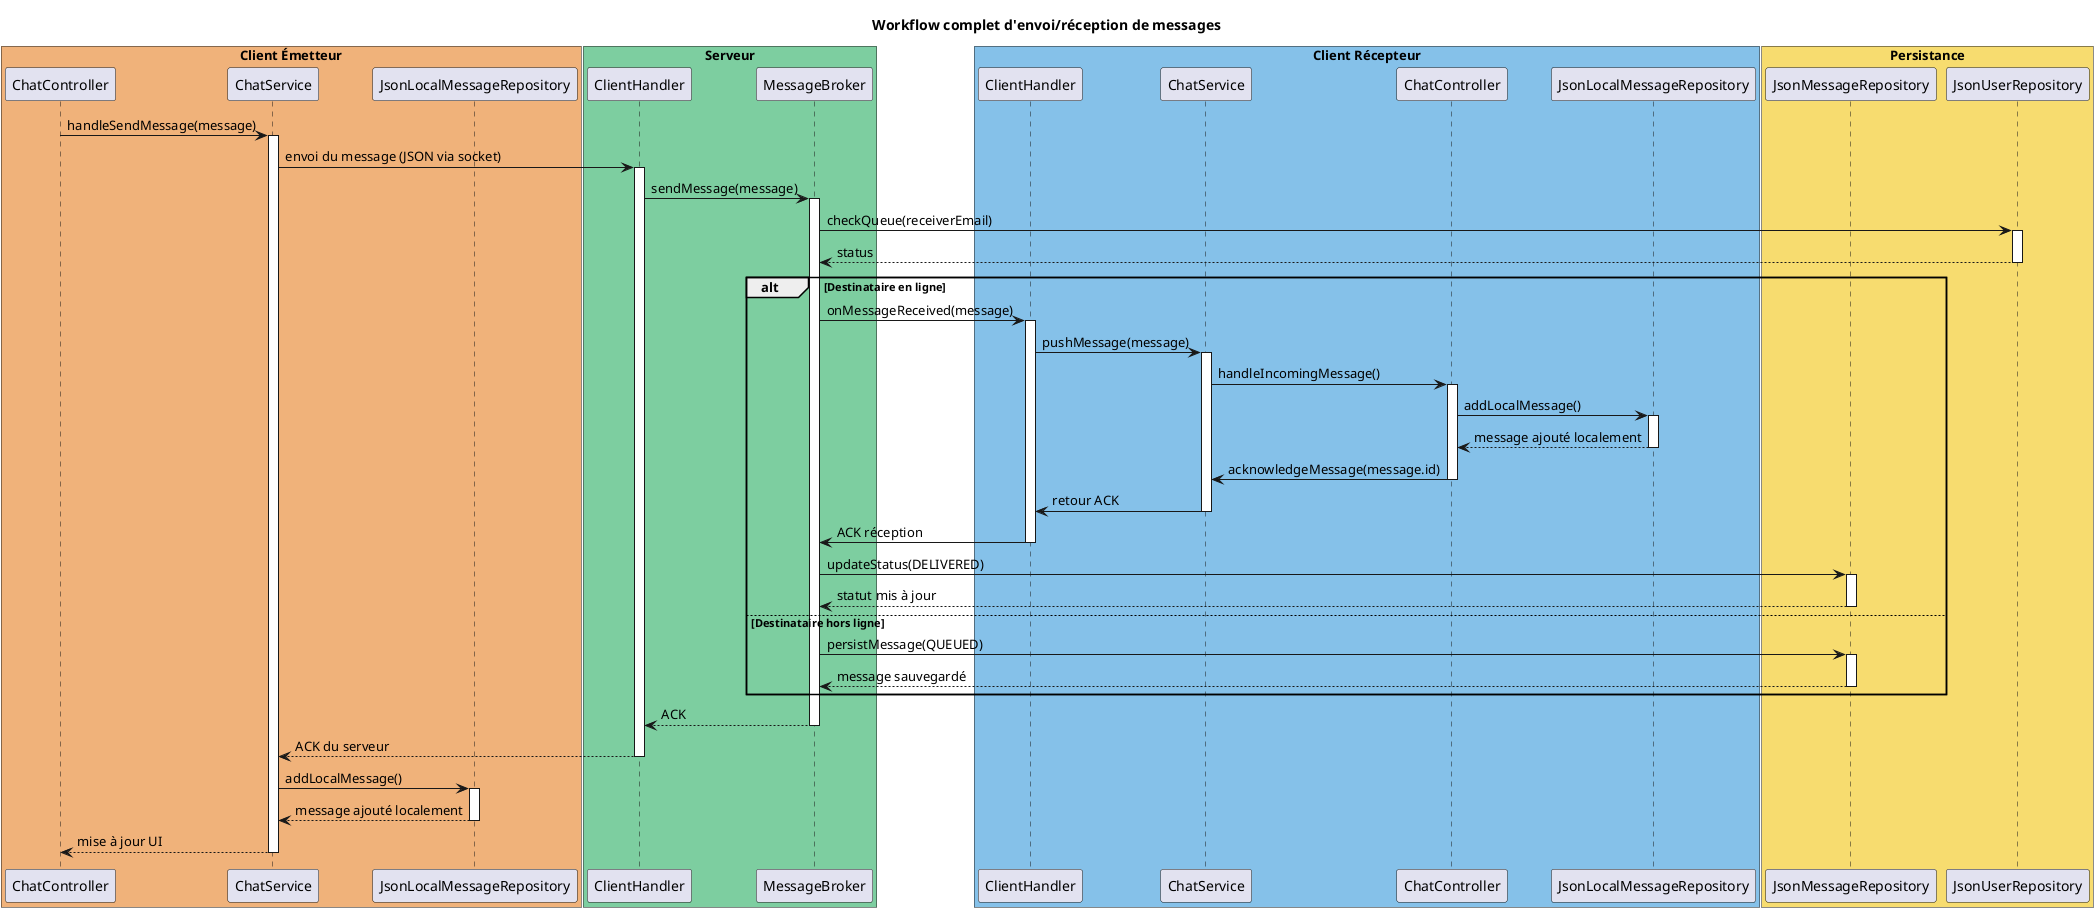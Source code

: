 @startuml
box "Client Émetteur" #F0B27A
participant ChatController as SenderController
participant ChatService as SenderService
participant JsonLocalMessageRepository as SenderLocalRepo
end box

box "Serveur" #7DCEA0
participant ClientHandler as SenderHandler
participant MessageBroker
end box

box "Client Récepteur" #85C1E9
participant ClientHandler as ReceiverHandler
participant ChatService as ReceiverService
participant ChatController as ReceiverController
participant JsonLocalMessageRepository as ReceiverLocalRepo
end box

box "Persistance" #F7DC6F
participant JsonMessageRepository
participant JsonUserRepository
end box

title Workflow complet d'envoi/réception de messages

SenderController -> SenderService : handleSendMessage(message)
activate SenderService

SenderService -> SenderHandler : envoi du message (JSON via socket)
activate SenderHandler

SenderHandler -> MessageBroker : sendMessage(message)
activate MessageBroker

MessageBroker -> JsonUserRepository : checkQueue(receiverEmail)
activate JsonUserRepository
JsonUserRepository --> MessageBroker : status
deactivate JsonUserRepository

alt Destinataire en ligne
    MessageBroker -> ReceiverHandler : onMessageReceived(message)
    activate ReceiverHandler
    
    ReceiverHandler -> ReceiverService : pushMessage(message)
    activate ReceiverService
    
    ReceiverService -> ReceiverController : handleIncomingMessage()
    activate ReceiverController
    
    ReceiverController -> ReceiverLocalRepo : addLocalMessage()
    activate ReceiverLocalRepo
    ReceiverLocalRepo --> ReceiverController : message ajouté localement
    deactivate ReceiverLocalRepo
    
    ReceiverController -> ReceiverService : acknowledgeMessage(message.id)
    deactivate ReceiverController
    
    ReceiverService -> ReceiverHandler : retour ACK
    deactivate ReceiverService
    
    ReceiverHandler -> MessageBroker : ACK réception
    deactivate ReceiverHandler
    
    MessageBroker -> JsonMessageRepository : updateStatus(DELIVERED)
    activate JsonMessageRepository
    JsonMessageRepository --> MessageBroker : statut mis à jour
    deactivate JsonMessageRepository
else Destinataire hors ligne
    MessageBroker -> JsonMessageRepository : persistMessage(QUEUED)
    activate JsonMessageRepository
    JsonMessageRepository --> MessageBroker : message sauvegardé
    deactivate JsonMessageRepository
end

MessageBroker --> SenderHandler : ACK
deactivate MessageBroker

SenderHandler --> SenderService : ACK du serveur
deactivate SenderHandler

SenderService -> SenderLocalRepo : addLocalMessage()
activate SenderLocalRepo
SenderLocalRepo --> SenderService : message ajouté localement
deactivate SenderLocalRepo

SenderService --> SenderController : mise à jour UI
deactivate SenderService
@enduml